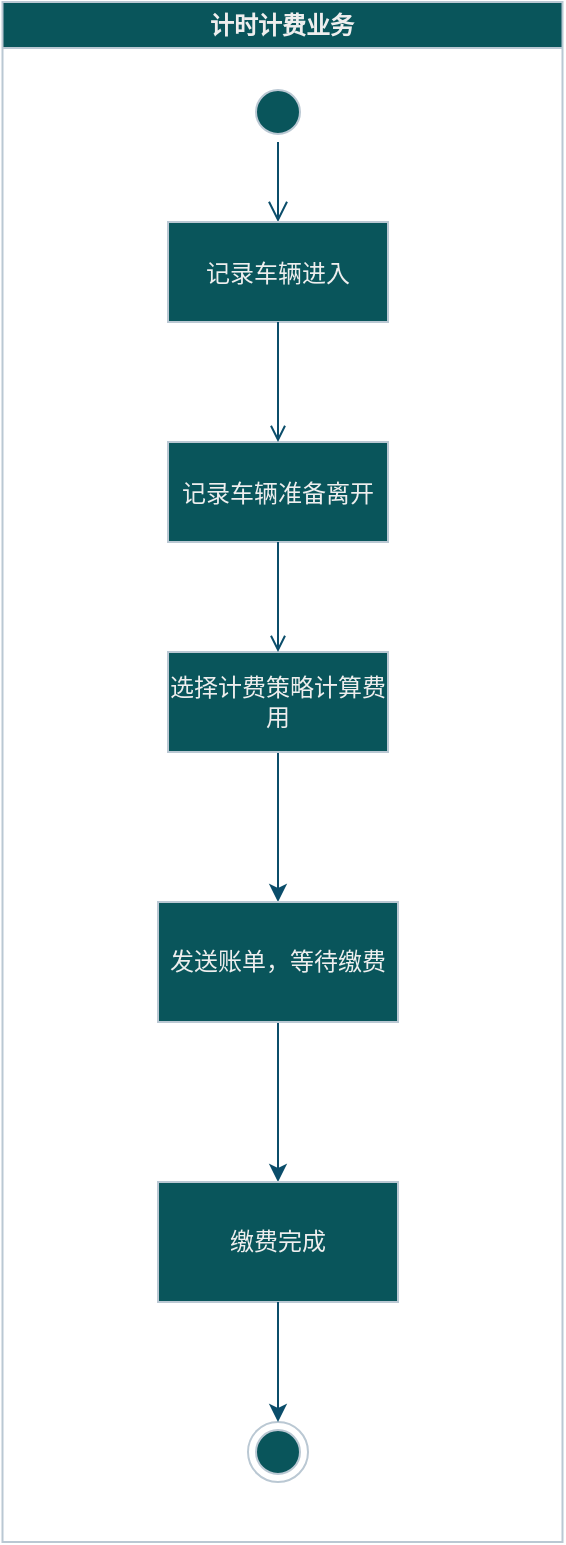 <mxfile version="26.2.15">
  <diagram name="Page-1" id="e7e014a7-5840-1c2e-5031-d8a46d1fe8dd">
    <mxGraphModel dx="476" dy="189" grid="1" gridSize="10" guides="1" tooltips="1" connect="1" arrows="1" fold="1" page="1" pageScale="1" pageWidth="1169" pageHeight="826" background="none" math="0" shadow="0">
      <root>
        <mxCell id="0" />
        <mxCell id="1" parent="0" />
        <mxCell id="SM4c0ZP_YM0kD4PD1Sf2-41" value="计时计费业务" style="swimlane;whiteSpace=wrap;labelBackgroundColor=none;fillColor=#09555B;strokeColor=#BAC8D3;fontColor=#EEEEEE;" vertex="1" parent="1">
          <mxGeometry x="177.25" y="1140" width="280" height="770" as="geometry" />
        </mxCell>
        <mxCell id="SM4c0ZP_YM0kD4PD1Sf2-42" value="" style="ellipse;shape=startState;fillColor=#09555B;strokeColor=#BAC8D3;labelBackgroundColor=none;fontColor=#EEEEEE;" vertex="1" parent="SM4c0ZP_YM0kD4PD1Sf2-41">
          <mxGeometry x="122.75" y="40" width="30" height="30" as="geometry" />
        </mxCell>
        <mxCell id="SM4c0ZP_YM0kD4PD1Sf2-43" value="" style="edgeStyle=elbowEdgeStyle;elbow=horizontal;verticalAlign=bottom;endArrow=open;endSize=8;strokeColor=#0B4D6A;endFill=1;rounded=0;labelBackgroundColor=none;fontColor=default;" edge="1" parent="SM4c0ZP_YM0kD4PD1Sf2-41" source="SM4c0ZP_YM0kD4PD1Sf2-42" target="SM4c0ZP_YM0kD4PD1Sf2-44">
          <mxGeometry x="100" y="40" as="geometry">
            <mxPoint x="137.75" y="110" as="targetPoint" />
          </mxGeometry>
        </mxCell>
        <mxCell id="SM4c0ZP_YM0kD4PD1Sf2-44" value="记录车辆进入" style="labelBackgroundColor=none;fillColor=#09555B;strokeColor=#BAC8D3;fontColor=#EEEEEE;" vertex="1" parent="SM4c0ZP_YM0kD4PD1Sf2-41">
          <mxGeometry x="82.75" y="110" width="110" height="50" as="geometry" />
        </mxCell>
        <mxCell id="SM4c0ZP_YM0kD4PD1Sf2-45" value="记录车辆准备离开" style="labelBackgroundColor=none;fillColor=#09555B;strokeColor=#BAC8D3;fontColor=#EEEEEE;" vertex="1" parent="SM4c0ZP_YM0kD4PD1Sf2-41">
          <mxGeometry x="82.75" y="220" width="110" height="50" as="geometry" />
        </mxCell>
        <mxCell id="SM4c0ZP_YM0kD4PD1Sf2-46" value="" style="endArrow=open;strokeColor=#0B4D6A;endFill=1;rounded=0;labelBackgroundColor=none;fontColor=default;" edge="1" parent="SM4c0ZP_YM0kD4PD1Sf2-41" source="SM4c0ZP_YM0kD4PD1Sf2-44" target="SM4c0ZP_YM0kD4PD1Sf2-45">
          <mxGeometry relative="1" as="geometry" />
        </mxCell>
        <mxCell id="SM4c0ZP_YM0kD4PD1Sf2-52" value="" style="edgeStyle=orthogonalEdgeStyle;rounded=0;orthogonalLoop=1;jettySize=auto;html=1;strokeColor=#0B4D6A;" edge="1" parent="SM4c0ZP_YM0kD4PD1Sf2-41" source="SM4c0ZP_YM0kD4PD1Sf2-47" target="SM4c0ZP_YM0kD4PD1Sf2-51">
          <mxGeometry relative="1" as="geometry" />
        </mxCell>
        <mxCell id="SM4c0ZP_YM0kD4PD1Sf2-47" value="选择计费策略计算费用" style="labelBackgroundColor=none;fillColor=#09555B;strokeColor=#BAC8D3;fontColor=#EEEEEE;whiteSpace=wrap;" vertex="1" parent="SM4c0ZP_YM0kD4PD1Sf2-41">
          <mxGeometry x="82.75" y="325" width="110" height="50" as="geometry" />
        </mxCell>
        <mxCell id="SM4c0ZP_YM0kD4PD1Sf2-48" value="" style="endArrow=open;strokeColor=#0B4D6A;endFill=1;rounded=0;labelBackgroundColor=none;fontColor=default;" edge="1" parent="SM4c0ZP_YM0kD4PD1Sf2-41" source="SM4c0ZP_YM0kD4PD1Sf2-45" target="SM4c0ZP_YM0kD4PD1Sf2-47">
          <mxGeometry relative="1" as="geometry" />
        </mxCell>
        <mxCell id="SM4c0ZP_YM0kD4PD1Sf2-54" value="" style="edgeStyle=orthogonalEdgeStyle;rounded=0;orthogonalLoop=1;jettySize=auto;html=1;strokeColor=#0B4D6A;" edge="1" parent="SM4c0ZP_YM0kD4PD1Sf2-41" source="SM4c0ZP_YM0kD4PD1Sf2-51" target="SM4c0ZP_YM0kD4PD1Sf2-53">
          <mxGeometry relative="1" as="geometry" />
        </mxCell>
        <mxCell id="SM4c0ZP_YM0kD4PD1Sf2-51" value="发送账单，等待缴费" style="whiteSpace=wrap;html=1;fillColor=#09555B;strokeColor=#BAC8D3;fontColor=#EEEEEE;labelBackgroundColor=none;" vertex="1" parent="SM4c0ZP_YM0kD4PD1Sf2-41">
          <mxGeometry x="77.75" y="450" width="120" height="60" as="geometry" />
        </mxCell>
        <mxCell id="SM4c0ZP_YM0kD4PD1Sf2-53" value="缴费完成" style="whiteSpace=wrap;html=1;fillColor=#09555B;strokeColor=#BAC8D3;fontColor=#EEEEEE;labelBackgroundColor=none;" vertex="1" parent="SM4c0ZP_YM0kD4PD1Sf2-41">
          <mxGeometry x="77.75" y="590" width="120" height="60" as="geometry" />
        </mxCell>
        <mxCell id="SM4c0ZP_YM0kD4PD1Sf2-55" value="" style="ellipse;shape=endState;fillColor=#09555B;strokeColor=#BAC8D3;labelBackgroundColor=none;fontColor=#EEEEEE;" vertex="1" parent="SM4c0ZP_YM0kD4PD1Sf2-41">
          <mxGeometry x="122.75" y="710" width="30" height="30" as="geometry" />
        </mxCell>
        <mxCell id="SM4c0ZP_YM0kD4PD1Sf2-56" value="" style="endArrow=classic;html=1;rounded=0;strokeColor=#0B4D6A;exitX=0.5;exitY=1;exitDx=0;exitDy=0;entryX=0.5;entryY=0;entryDx=0;entryDy=0;" edge="1" parent="SM4c0ZP_YM0kD4PD1Sf2-41" source="SM4c0ZP_YM0kD4PD1Sf2-53" target="SM4c0ZP_YM0kD4PD1Sf2-55">
          <mxGeometry width="50" height="50" relative="1" as="geometry">
            <mxPoint x="122.75" y="560" as="sourcePoint" />
            <mxPoint x="192.75" y="540" as="targetPoint" />
          </mxGeometry>
        </mxCell>
      </root>
    </mxGraphModel>
  </diagram>
</mxfile>
